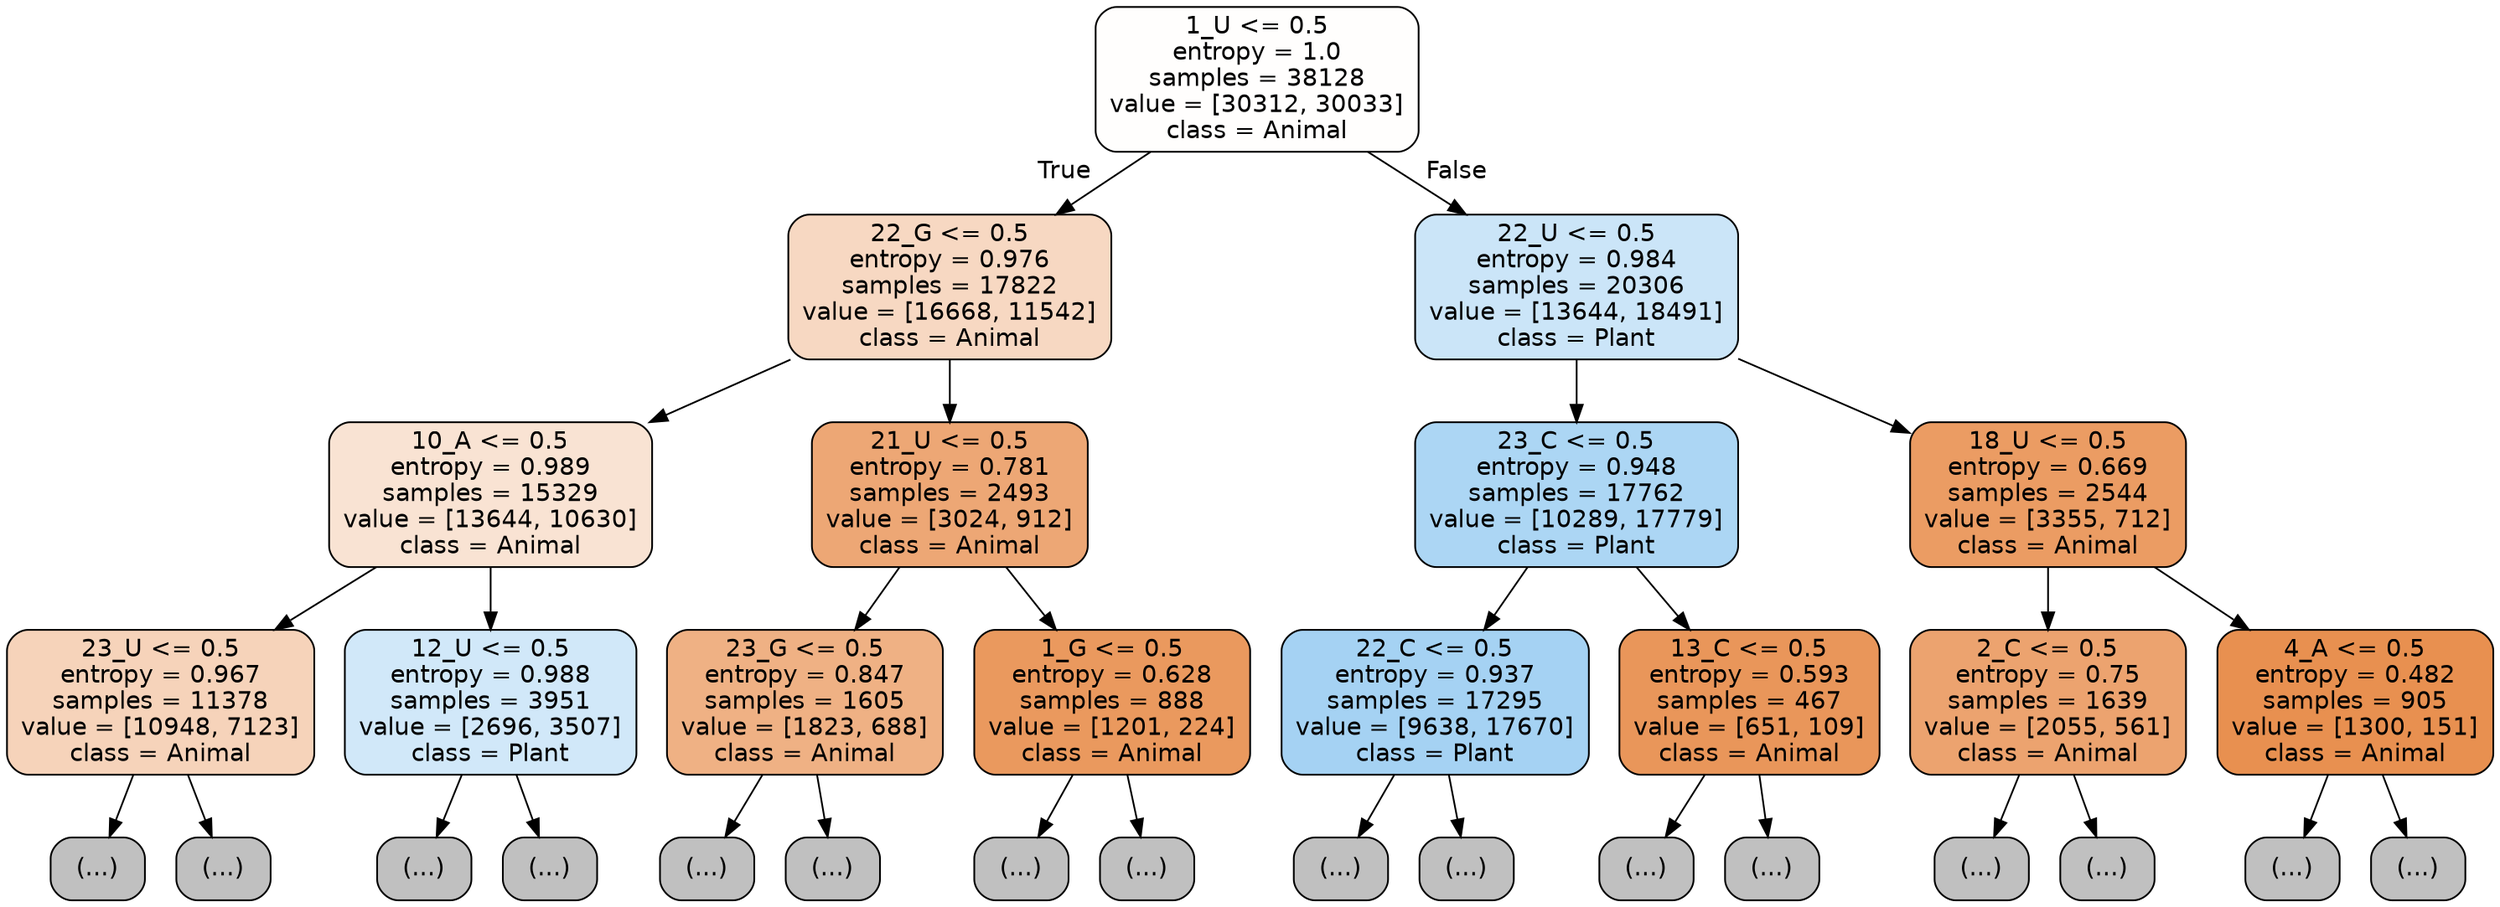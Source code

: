 digraph Tree {
node [shape=box, style="filled, rounded", color="black", fontname="helvetica"] ;
edge [fontname="helvetica"] ;
0 [label="1_U <= 0.5\nentropy = 1.0\nsamples = 38128\nvalue = [30312, 30033]\nclass = Animal", fillcolor="#fffefd"] ;
1 [label="22_G <= 0.5\nentropy = 0.976\nsamples = 17822\nvalue = [16668, 11542]\nclass = Animal", fillcolor="#f7d8c2"] ;
0 -> 1 [labeldistance=2.5, labelangle=45, headlabel="True"] ;
2 [label="10_A <= 0.5\nentropy = 0.989\nsamples = 15329\nvalue = [13644, 10630]\nclass = Animal", fillcolor="#f9e3d3"] ;
1 -> 2 ;
3 [label="23_U <= 0.5\nentropy = 0.967\nsamples = 11378\nvalue = [10948, 7123]\nclass = Animal", fillcolor="#f6d3ba"] ;
2 -> 3 ;
4 [label="(...)", fillcolor="#C0C0C0"] ;
3 -> 4 ;
6221 [label="(...)", fillcolor="#C0C0C0"] ;
3 -> 6221 ;
6472 [label="12_U <= 0.5\nentropy = 0.988\nsamples = 3951\nvalue = [2696, 3507]\nclass = Plant", fillcolor="#d1e8f9"] ;
2 -> 6472 ;
6473 [label="(...)", fillcolor="#C0C0C0"] ;
6472 -> 6473 ;
7886 [label="(...)", fillcolor="#C0C0C0"] ;
6472 -> 7886 ;
8353 [label="21_U <= 0.5\nentropy = 0.781\nsamples = 2493\nvalue = [3024, 912]\nclass = Animal", fillcolor="#eda775"] ;
1 -> 8353 ;
8354 [label="23_G <= 0.5\nentropy = 0.847\nsamples = 1605\nvalue = [1823, 688]\nclass = Animal", fillcolor="#efb184"] ;
8353 -> 8354 ;
8355 [label="(...)", fillcolor="#C0C0C0"] ;
8354 -> 8355 ;
9044 [label="(...)", fillcolor="#C0C0C0"] ;
8354 -> 9044 ;
9141 [label="1_G <= 0.5\nentropy = 0.628\nsamples = 888\nvalue = [1201, 224]\nclass = Animal", fillcolor="#ea995e"] ;
8353 -> 9141 ;
9142 [label="(...)", fillcolor="#C0C0C0"] ;
9141 -> 9142 ;
9357 [label="(...)", fillcolor="#C0C0C0"] ;
9141 -> 9357 ;
9436 [label="22_U <= 0.5\nentropy = 0.984\nsamples = 20306\nvalue = [13644, 18491]\nclass = Plant", fillcolor="#cbe5f8"] ;
0 -> 9436 [labeldistance=2.5, labelangle=-45, headlabel="False"] ;
9437 [label="23_C <= 0.5\nentropy = 0.948\nsamples = 17762\nvalue = [10289, 17779]\nclass = Plant", fillcolor="#acd6f4"] ;
9436 -> 9437 ;
9438 [label="22_C <= 0.5\nentropy = 0.937\nsamples = 17295\nvalue = [9638, 17670]\nclass = Plant", fillcolor="#a5d2f3"] ;
9437 -> 9438 ;
9439 [label="(...)", fillcolor="#C0C0C0"] ;
9438 -> 9439 ;
14710 [label="(...)", fillcolor="#C0C0C0"] ;
9438 -> 14710 ;
15511 [label="13_C <= 0.5\nentropy = 0.593\nsamples = 467\nvalue = [651, 109]\nclass = Animal", fillcolor="#e9965a"] ;
9437 -> 15511 ;
15512 [label="(...)", fillcolor="#C0C0C0"] ;
15511 -> 15512 ;
15637 [label="(...)", fillcolor="#C0C0C0"] ;
15511 -> 15637 ;
15674 [label="18_U <= 0.5\nentropy = 0.669\nsamples = 2544\nvalue = [3355, 712]\nclass = Animal", fillcolor="#eb9c63"] ;
9436 -> 15674 ;
15675 [label="2_C <= 0.5\nentropy = 0.75\nsamples = 1639\nvalue = [2055, 561]\nclass = Animal", fillcolor="#eca36f"] ;
15674 -> 15675 ;
15676 [label="(...)", fillcolor="#C0C0C0"] ;
15675 -> 15676 ;
16203 [label="(...)", fillcolor="#C0C0C0"] ;
15675 -> 16203 ;
16332 [label="4_A <= 0.5\nentropy = 0.482\nsamples = 905\nvalue = [1300, 151]\nclass = Animal", fillcolor="#e89050"] ;
15674 -> 16332 ;
16333 [label="(...)", fillcolor="#C0C0C0"] ;
16332 -> 16333 ;
16506 [label="(...)", fillcolor="#C0C0C0"] ;
16332 -> 16506 ;
}